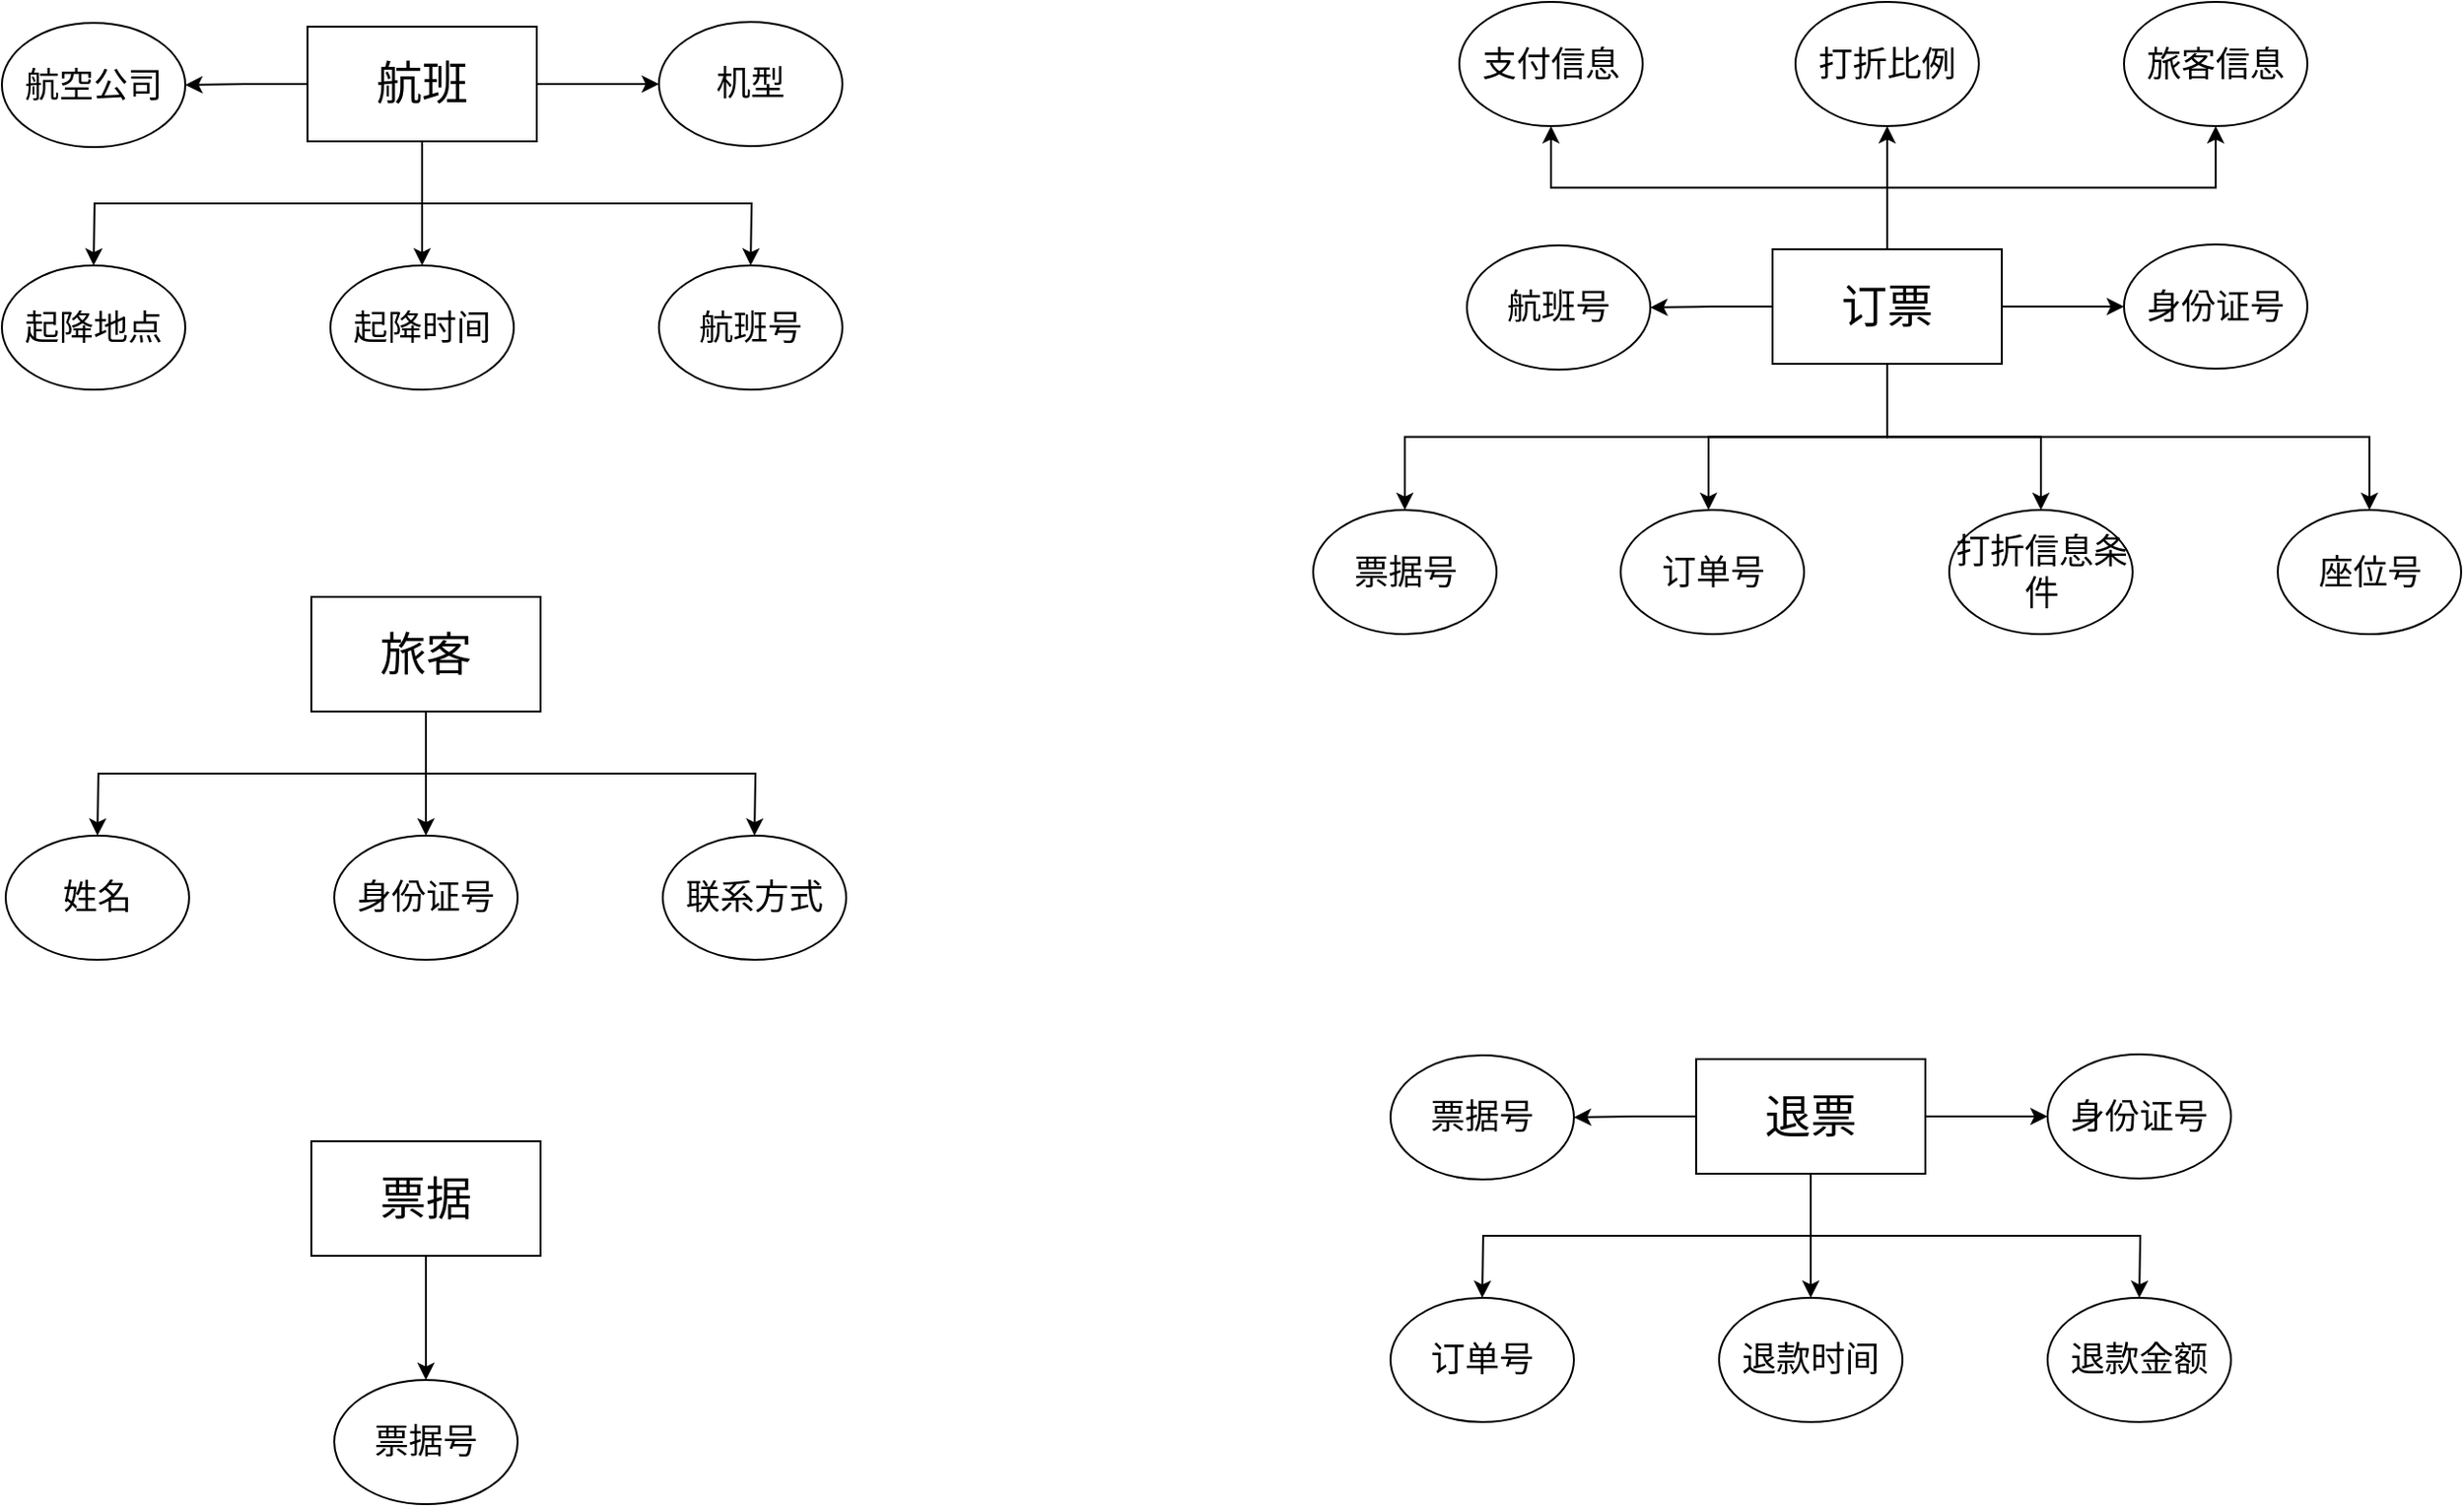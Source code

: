 <mxfile version="21.3.8" type="github">
  <diagram name="第 1 页" id="HuoZ-YY0v5HISgg9YQFy">
    <mxGraphModel dx="889" dy="1067" grid="0" gridSize="10" guides="1" tooltips="1" connect="1" arrows="1" fold="1" page="1" pageScale="1" pageWidth="1654" pageHeight="2336" math="0" shadow="0">
      <root>
        <mxCell id="0" />
        <mxCell id="1" parent="0" />
        <mxCell id="lUTvebBJPCcjM-tw-WLk-7" style="edgeStyle=orthogonalEdgeStyle;rounded=0;orthogonalLoop=1;jettySize=auto;html=1;exitX=0;exitY=0.5;exitDx=0;exitDy=0;entryX=1;entryY=0.5;entryDx=0;entryDy=0;" edge="1" parent="1" source="lUTvebBJPCcjM-tw-WLk-1" target="lUTvebBJPCcjM-tw-WLk-2">
          <mxGeometry relative="1" as="geometry" />
        </mxCell>
        <mxCell id="lUTvebBJPCcjM-tw-WLk-8" style="edgeStyle=orthogonalEdgeStyle;rounded=0;orthogonalLoop=1;jettySize=auto;html=1;exitX=1;exitY=0.5;exitDx=0;exitDy=0;entryX=0;entryY=0.5;entryDx=0;entryDy=0;" edge="1" parent="1" source="lUTvebBJPCcjM-tw-WLk-1" target="lUTvebBJPCcjM-tw-WLk-3">
          <mxGeometry relative="1" as="geometry" />
        </mxCell>
        <mxCell id="lUTvebBJPCcjM-tw-WLk-9" style="edgeStyle=orthogonalEdgeStyle;rounded=0;orthogonalLoop=1;jettySize=auto;html=1;exitX=0.5;exitY=1;exitDx=0;exitDy=0;" edge="1" parent="1" source="lUTvebBJPCcjM-tw-WLk-1">
          <mxGeometry relative="1" as="geometry">
            <mxPoint x="203" y="255" as="targetPoint" />
          </mxGeometry>
        </mxCell>
        <mxCell id="lUTvebBJPCcjM-tw-WLk-10" style="edgeStyle=orthogonalEdgeStyle;rounded=0;orthogonalLoop=1;jettySize=auto;html=1;exitX=0.5;exitY=1;exitDx=0;exitDy=0;entryX=0.5;entryY=0;entryDx=0;entryDy=0;" edge="1" parent="1" source="lUTvebBJPCcjM-tw-WLk-1">
          <mxGeometry relative="1" as="geometry">
            <mxPoint x="375" y="255" as="targetPoint" />
          </mxGeometry>
        </mxCell>
        <mxCell id="lUTvebBJPCcjM-tw-WLk-11" style="edgeStyle=orthogonalEdgeStyle;rounded=0;orthogonalLoop=1;jettySize=auto;html=1;exitX=0.5;exitY=1;exitDx=0;exitDy=0;entryX=0.5;entryY=0;entryDx=0;entryDy=0;" edge="1" parent="1" source="lUTvebBJPCcjM-tw-WLk-1">
          <mxGeometry relative="1" as="geometry">
            <mxPoint x="547" y="255" as="targetPoint" />
          </mxGeometry>
        </mxCell>
        <mxCell id="lUTvebBJPCcjM-tw-WLk-1" value="&lt;font style=&quot;font-size: 24px;&quot;&gt;航班&lt;/font&gt;" style="rounded=0;whiteSpace=wrap;html=1;" vertex="1" parent="1">
          <mxGeometry x="315" y="130" width="120" height="60" as="geometry" />
        </mxCell>
        <mxCell id="lUTvebBJPCcjM-tw-WLk-2" value="&lt;font style=&quot;font-size: 18px;&quot;&gt;航空公司&lt;/font&gt;" style="ellipse;whiteSpace=wrap;html=1;" vertex="1" parent="1">
          <mxGeometry x="155" y="128" width="96" height="65" as="geometry" />
        </mxCell>
        <mxCell id="lUTvebBJPCcjM-tw-WLk-3" value="&lt;font style=&quot;font-size: 18px;&quot;&gt;机型&lt;/font&gt;" style="ellipse;whiteSpace=wrap;html=1;" vertex="1" parent="1">
          <mxGeometry x="499" y="127.5" width="96" height="65" as="geometry" />
        </mxCell>
        <mxCell id="lUTvebBJPCcjM-tw-WLk-12" value="&lt;font style=&quot;font-size: 18px;&quot;&gt;航班号&lt;/font&gt;" style="ellipse;whiteSpace=wrap;html=1;" vertex="1" parent="1">
          <mxGeometry x="499" y="255" width="96" height="65" as="geometry" />
        </mxCell>
        <mxCell id="lUTvebBJPCcjM-tw-WLk-13" value="&lt;font style=&quot;font-size: 18px;&quot;&gt;起降时间&lt;/font&gt;" style="ellipse;whiteSpace=wrap;html=1;" vertex="1" parent="1">
          <mxGeometry x="327" y="255" width="96" height="65" as="geometry" />
        </mxCell>
        <mxCell id="lUTvebBJPCcjM-tw-WLk-14" value="&lt;font style=&quot;font-size: 18px;&quot;&gt;起降地点&lt;/font&gt;" style="ellipse;whiteSpace=wrap;html=1;" vertex="1" parent="1">
          <mxGeometry x="155" y="255" width="96" height="65" as="geometry" />
        </mxCell>
        <mxCell id="lUTvebBJPCcjM-tw-WLk-17" style="edgeStyle=orthogonalEdgeStyle;rounded=0;orthogonalLoop=1;jettySize=auto;html=1;exitX=0.5;exitY=1;exitDx=0;exitDy=0;" edge="1" parent="1" source="lUTvebBJPCcjM-tw-WLk-20">
          <mxGeometry relative="1" as="geometry">
            <mxPoint x="205" y="553.5" as="targetPoint" />
          </mxGeometry>
        </mxCell>
        <mxCell id="lUTvebBJPCcjM-tw-WLk-18" style="edgeStyle=orthogonalEdgeStyle;rounded=0;orthogonalLoop=1;jettySize=auto;html=1;exitX=0.5;exitY=1;exitDx=0;exitDy=0;entryX=0.5;entryY=0;entryDx=0;entryDy=0;" edge="1" parent="1" source="lUTvebBJPCcjM-tw-WLk-20">
          <mxGeometry relative="1" as="geometry">
            <mxPoint x="377" y="553.5" as="targetPoint" />
          </mxGeometry>
        </mxCell>
        <mxCell id="lUTvebBJPCcjM-tw-WLk-19" style="edgeStyle=orthogonalEdgeStyle;rounded=0;orthogonalLoop=1;jettySize=auto;html=1;exitX=0.5;exitY=1;exitDx=0;exitDy=0;entryX=0.5;entryY=0;entryDx=0;entryDy=0;" edge="1" parent="1" source="lUTvebBJPCcjM-tw-WLk-20">
          <mxGeometry relative="1" as="geometry">
            <mxPoint x="549" y="553.5" as="targetPoint" />
          </mxGeometry>
        </mxCell>
        <mxCell id="lUTvebBJPCcjM-tw-WLk-20" value="&lt;font style=&quot;font-size: 24px;&quot;&gt;旅客&lt;/font&gt;" style="rounded=0;whiteSpace=wrap;html=1;" vertex="1" parent="1">
          <mxGeometry x="317" y="428.5" width="120" height="60" as="geometry" />
        </mxCell>
        <mxCell id="lUTvebBJPCcjM-tw-WLk-23" value="&lt;font style=&quot;font-size: 18px;&quot;&gt;联系方式&lt;/font&gt;" style="ellipse;whiteSpace=wrap;html=1;" vertex="1" parent="1">
          <mxGeometry x="501" y="553.5" width="96" height="65" as="geometry" />
        </mxCell>
        <mxCell id="lUTvebBJPCcjM-tw-WLk-24" value="&lt;font style=&quot;font-size: 18px;&quot;&gt;身份证号&lt;/font&gt;" style="ellipse;whiteSpace=wrap;html=1;" vertex="1" parent="1">
          <mxGeometry x="329" y="553.5" width="96" height="65" as="geometry" />
        </mxCell>
        <mxCell id="lUTvebBJPCcjM-tw-WLk-25" value="&lt;font style=&quot;font-size: 18px;&quot;&gt;姓名&lt;/font&gt;" style="ellipse;whiteSpace=wrap;html=1;" vertex="1" parent="1">
          <mxGeometry x="157" y="553.5" width="96" height="65" as="geometry" />
        </mxCell>
        <mxCell id="lUTvebBJPCcjM-tw-WLk-29" style="edgeStyle=orthogonalEdgeStyle;rounded=0;orthogonalLoop=1;jettySize=auto;html=1;exitX=0.5;exitY=1;exitDx=0;exitDy=0;entryX=0.5;entryY=0;entryDx=0;entryDy=0;" edge="1" parent="1" source="lUTvebBJPCcjM-tw-WLk-31">
          <mxGeometry relative="1" as="geometry">
            <mxPoint x="377" y="838.5" as="targetPoint" />
          </mxGeometry>
        </mxCell>
        <mxCell id="lUTvebBJPCcjM-tw-WLk-31" value="&lt;font style=&quot;font-size: 24px;&quot;&gt;票据&lt;/font&gt;" style="rounded=0;whiteSpace=wrap;html=1;" vertex="1" parent="1">
          <mxGeometry x="317" y="713.5" width="120" height="60" as="geometry" />
        </mxCell>
        <mxCell id="lUTvebBJPCcjM-tw-WLk-35" value="&lt;font style=&quot;font-size: 18px;&quot;&gt;票据号&lt;/font&gt;" style="ellipse;whiteSpace=wrap;html=1;" vertex="1" parent="1">
          <mxGeometry x="329" y="838.5" width="96" height="65" as="geometry" />
        </mxCell>
        <mxCell id="lUTvebBJPCcjM-tw-WLk-37" style="edgeStyle=orthogonalEdgeStyle;rounded=0;orthogonalLoop=1;jettySize=auto;html=1;exitX=0;exitY=0.5;exitDx=0;exitDy=0;entryX=1;entryY=0.5;entryDx=0;entryDy=0;" edge="1" parent="1" source="lUTvebBJPCcjM-tw-WLk-42" target="lUTvebBJPCcjM-tw-WLk-43">
          <mxGeometry relative="1" as="geometry" />
        </mxCell>
        <mxCell id="lUTvebBJPCcjM-tw-WLk-38" style="edgeStyle=orthogonalEdgeStyle;rounded=0;orthogonalLoop=1;jettySize=auto;html=1;exitX=1;exitY=0.5;exitDx=0;exitDy=0;entryX=0;entryY=0.5;entryDx=0;entryDy=0;" edge="1" parent="1" source="lUTvebBJPCcjM-tw-WLk-42" target="lUTvebBJPCcjM-tw-WLk-44">
          <mxGeometry relative="1" as="geometry" />
        </mxCell>
        <mxCell id="lUTvebBJPCcjM-tw-WLk-39" style="edgeStyle=orthogonalEdgeStyle;rounded=0;orthogonalLoop=1;jettySize=auto;html=1;exitX=0.5;exitY=1;exitDx=0;exitDy=0;entryX=0.479;entryY=0;entryDx=0;entryDy=0;entryPerimeter=0;" edge="1" parent="1" source="lUTvebBJPCcjM-tw-WLk-42" target="lUTvebBJPCcjM-tw-WLk-47">
          <mxGeometry relative="1" as="geometry">
            <mxPoint x="970" y="371.5" as="targetPoint" />
          </mxGeometry>
        </mxCell>
        <mxCell id="lUTvebBJPCcjM-tw-WLk-40" style="edgeStyle=orthogonalEdgeStyle;rounded=0;orthogonalLoop=1;jettySize=auto;html=1;exitX=0.5;exitY=1;exitDx=0;exitDy=0;entryX=0.5;entryY=0;entryDx=0;entryDy=0;" edge="1" parent="1" source="lUTvebBJPCcjM-tw-WLk-42" target="lUTvebBJPCcjM-tw-WLk-46">
          <mxGeometry relative="1" as="geometry">
            <mxPoint x="1142" y="371.5" as="targetPoint" />
          </mxGeometry>
        </mxCell>
        <mxCell id="lUTvebBJPCcjM-tw-WLk-41" style="edgeStyle=orthogonalEdgeStyle;rounded=0;orthogonalLoop=1;jettySize=auto;html=1;exitX=0.5;exitY=1;exitDx=0;exitDy=0;entryX=0.5;entryY=0;entryDx=0;entryDy=0;" edge="1" parent="1" source="lUTvebBJPCcjM-tw-WLk-42" target="lUTvebBJPCcjM-tw-WLk-45">
          <mxGeometry relative="1" as="geometry">
            <mxPoint x="1314" y="371.5" as="targetPoint" />
          </mxGeometry>
        </mxCell>
        <mxCell id="lUTvebBJPCcjM-tw-WLk-57" style="edgeStyle=orthogonalEdgeStyle;rounded=0;orthogonalLoop=1;jettySize=auto;html=1;exitX=0.5;exitY=0;exitDx=0;exitDy=0;" edge="1" parent="1" source="lUTvebBJPCcjM-tw-WLk-42" target="lUTvebBJPCcjM-tw-WLk-54">
          <mxGeometry relative="1" as="geometry" />
        </mxCell>
        <mxCell id="lUTvebBJPCcjM-tw-WLk-58" style="edgeStyle=orthogonalEdgeStyle;rounded=0;orthogonalLoop=1;jettySize=auto;html=1;exitX=0.5;exitY=0;exitDx=0;exitDy=0;entryX=0.5;entryY=1;entryDx=0;entryDy=0;" edge="1" parent="1" source="lUTvebBJPCcjM-tw-WLk-42" target="lUTvebBJPCcjM-tw-WLk-55">
          <mxGeometry relative="1" as="geometry" />
        </mxCell>
        <mxCell id="lUTvebBJPCcjM-tw-WLk-59" style="edgeStyle=orthogonalEdgeStyle;rounded=0;orthogonalLoop=1;jettySize=auto;html=1;exitX=0.5;exitY=0;exitDx=0;exitDy=0;entryX=0.5;entryY=1;entryDx=0;entryDy=0;" edge="1" parent="1" source="lUTvebBJPCcjM-tw-WLk-42" target="lUTvebBJPCcjM-tw-WLk-56">
          <mxGeometry relative="1" as="geometry" />
        </mxCell>
        <mxCell id="lUTvebBJPCcjM-tw-WLk-61" style="edgeStyle=orthogonalEdgeStyle;rounded=0;orthogonalLoop=1;jettySize=auto;html=1;exitX=0.5;exitY=1;exitDx=0;exitDy=0;entryX=0.5;entryY=0;entryDx=0;entryDy=0;" edge="1" parent="1" source="lUTvebBJPCcjM-tw-WLk-42" target="lUTvebBJPCcjM-tw-WLk-60">
          <mxGeometry relative="1" as="geometry" />
        </mxCell>
        <mxCell id="lUTvebBJPCcjM-tw-WLk-42" value="&lt;font style=&quot;font-size: 24px;&quot;&gt;订票&lt;/font&gt;" style="rounded=0;whiteSpace=wrap;html=1;" vertex="1" parent="1">
          <mxGeometry x="1082" y="246.5" width="120" height="60" as="geometry" />
        </mxCell>
        <mxCell id="lUTvebBJPCcjM-tw-WLk-43" value="&lt;font style=&quot;font-size: 18px;&quot;&gt;航班号&lt;/font&gt;" style="ellipse;whiteSpace=wrap;html=1;" vertex="1" parent="1">
          <mxGeometry x="922" y="244.5" width="96" height="65" as="geometry" />
        </mxCell>
        <mxCell id="lUTvebBJPCcjM-tw-WLk-44" value="&lt;font style=&quot;font-size: 18px;&quot;&gt;身份证号&lt;/font&gt;" style="ellipse;whiteSpace=wrap;html=1;" vertex="1" parent="1">
          <mxGeometry x="1266" y="244" width="96" height="65" as="geometry" />
        </mxCell>
        <mxCell id="lUTvebBJPCcjM-tw-WLk-45" value="&lt;font style=&quot;font-size: 18px;&quot;&gt;座位号&lt;/font&gt;" style="ellipse;whiteSpace=wrap;html=1;" vertex="1" parent="1">
          <mxGeometry x="1346.5" y="383" width="96" height="65" as="geometry" />
        </mxCell>
        <mxCell id="lUTvebBJPCcjM-tw-WLk-46" value="&lt;font style=&quot;font-size: 18px;&quot;&gt;打折信息条件&lt;/font&gt;" style="ellipse;whiteSpace=wrap;html=1;" vertex="1" parent="1">
          <mxGeometry x="1174.5" y="383" width="96" height="65" as="geometry" />
        </mxCell>
        <mxCell id="lUTvebBJPCcjM-tw-WLk-47" value="&lt;font style=&quot;font-size: 18px;&quot;&gt;订单号&lt;/font&gt;" style="ellipse;whiteSpace=wrap;html=1;" vertex="1" parent="1">
          <mxGeometry x="1002.5" y="383" width="96" height="65" as="geometry" />
        </mxCell>
        <mxCell id="lUTvebBJPCcjM-tw-WLk-54" value="&lt;font style=&quot;font-size: 18px;&quot;&gt;打折比例&lt;/font&gt;" style="ellipse;whiteSpace=wrap;html=1;" vertex="1" parent="1">
          <mxGeometry x="1094" y="117" width="96" height="65" as="geometry" />
        </mxCell>
        <mxCell id="lUTvebBJPCcjM-tw-WLk-55" value="&lt;font style=&quot;font-size: 18px;&quot;&gt;支付信息&lt;/font&gt;" style="ellipse;whiteSpace=wrap;html=1;" vertex="1" parent="1">
          <mxGeometry x="918" y="117" width="96" height="65" as="geometry" />
        </mxCell>
        <mxCell id="lUTvebBJPCcjM-tw-WLk-56" value="&lt;font style=&quot;font-size: 18px;&quot;&gt;旅客信息&lt;/font&gt;" style="ellipse;whiteSpace=wrap;html=1;" vertex="1" parent="1">
          <mxGeometry x="1266" y="117" width="96" height="65" as="geometry" />
        </mxCell>
        <mxCell id="lUTvebBJPCcjM-tw-WLk-60" value="&lt;font style=&quot;font-size: 18px;&quot;&gt;票据号&lt;/font&gt;" style="ellipse;whiteSpace=wrap;html=1;" vertex="1" parent="1">
          <mxGeometry x="841.5" y="383" width="96" height="65" as="geometry" />
        </mxCell>
        <mxCell id="lUTvebBJPCcjM-tw-WLk-63" style="edgeStyle=orthogonalEdgeStyle;rounded=0;orthogonalLoop=1;jettySize=auto;html=1;exitX=0;exitY=0.5;exitDx=0;exitDy=0;entryX=1;entryY=0.5;entryDx=0;entryDy=0;" edge="1" parent="1" source="lUTvebBJPCcjM-tw-WLk-68" target="lUTvebBJPCcjM-tw-WLk-69">
          <mxGeometry relative="1" as="geometry" />
        </mxCell>
        <mxCell id="lUTvebBJPCcjM-tw-WLk-64" style="edgeStyle=orthogonalEdgeStyle;rounded=0;orthogonalLoop=1;jettySize=auto;html=1;exitX=1;exitY=0.5;exitDx=0;exitDy=0;entryX=0;entryY=0.5;entryDx=0;entryDy=0;" edge="1" parent="1" source="lUTvebBJPCcjM-tw-WLk-68" target="lUTvebBJPCcjM-tw-WLk-70">
          <mxGeometry relative="1" as="geometry" />
        </mxCell>
        <mxCell id="lUTvebBJPCcjM-tw-WLk-65" style="edgeStyle=orthogonalEdgeStyle;rounded=0;orthogonalLoop=1;jettySize=auto;html=1;exitX=0.5;exitY=1;exitDx=0;exitDy=0;" edge="1" parent="1" source="lUTvebBJPCcjM-tw-WLk-68">
          <mxGeometry relative="1" as="geometry">
            <mxPoint x="930" y="795.5" as="targetPoint" />
          </mxGeometry>
        </mxCell>
        <mxCell id="lUTvebBJPCcjM-tw-WLk-66" style="edgeStyle=orthogonalEdgeStyle;rounded=0;orthogonalLoop=1;jettySize=auto;html=1;exitX=0.5;exitY=1;exitDx=0;exitDy=0;entryX=0.5;entryY=0;entryDx=0;entryDy=0;" edge="1" parent="1" source="lUTvebBJPCcjM-tw-WLk-68">
          <mxGeometry relative="1" as="geometry">
            <mxPoint x="1102" y="795.5" as="targetPoint" />
          </mxGeometry>
        </mxCell>
        <mxCell id="lUTvebBJPCcjM-tw-WLk-67" style="edgeStyle=orthogonalEdgeStyle;rounded=0;orthogonalLoop=1;jettySize=auto;html=1;exitX=0.5;exitY=1;exitDx=0;exitDy=0;entryX=0.5;entryY=0;entryDx=0;entryDy=0;" edge="1" parent="1" source="lUTvebBJPCcjM-tw-WLk-68">
          <mxGeometry relative="1" as="geometry">
            <mxPoint x="1274" y="795.5" as="targetPoint" />
          </mxGeometry>
        </mxCell>
        <mxCell id="lUTvebBJPCcjM-tw-WLk-68" value="&lt;span style=&quot;font-size: 24px;&quot;&gt;退票&lt;/span&gt;" style="rounded=0;whiteSpace=wrap;html=1;" vertex="1" parent="1">
          <mxGeometry x="1042" y="670.5" width="120" height="60" as="geometry" />
        </mxCell>
        <mxCell id="lUTvebBJPCcjM-tw-WLk-69" value="&lt;font style=&quot;font-size: 18px;&quot;&gt;票据号&lt;/font&gt;" style="ellipse;whiteSpace=wrap;html=1;" vertex="1" parent="1">
          <mxGeometry x="882" y="668.5" width="96" height="65" as="geometry" />
        </mxCell>
        <mxCell id="lUTvebBJPCcjM-tw-WLk-70" value="&lt;span style=&quot;font-size: 18px;&quot;&gt;身份证号&lt;/span&gt;" style="ellipse;whiteSpace=wrap;html=1;" vertex="1" parent="1">
          <mxGeometry x="1226" y="668" width="96" height="65" as="geometry" />
        </mxCell>
        <mxCell id="lUTvebBJPCcjM-tw-WLk-71" value="&lt;font style=&quot;font-size: 18px;&quot;&gt;退款金额&lt;/font&gt;" style="ellipse;whiteSpace=wrap;html=1;" vertex="1" parent="1">
          <mxGeometry x="1226" y="795.5" width="96" height="65" as="geometry" />
        </mxCell>
        <mxCell id="lUTvebBJPCcjM-tw-WLk-72" value="&lt;font style=&quot;font-size: 18px;&quot;&gt;退款时间&lt;/font&gt;" style="ellipse;whiteSpace=wrap;html=1;" vertex="1" parent="1">
          <mxGeometry x="1054" y="795.5" width="96" height="65" as="geometry" />
        </mxCell>
        <mxCell id="lUTvebBJPCcjM-tw-WLk-73" value="&lt;font style=&quot;font-size: 18px;&quot;&gt;订单号&lt;/font&gt;" style="ellipse;whiteSpace=wrap;html=1;" vertex="1" parent="1">
          <mxGeometry x="882" y="795.5" width="96" height="65" as="geometry" />
        </mxCell>
      </root>
    </mxGraphModel>
  </diagram>
</mxfile>
